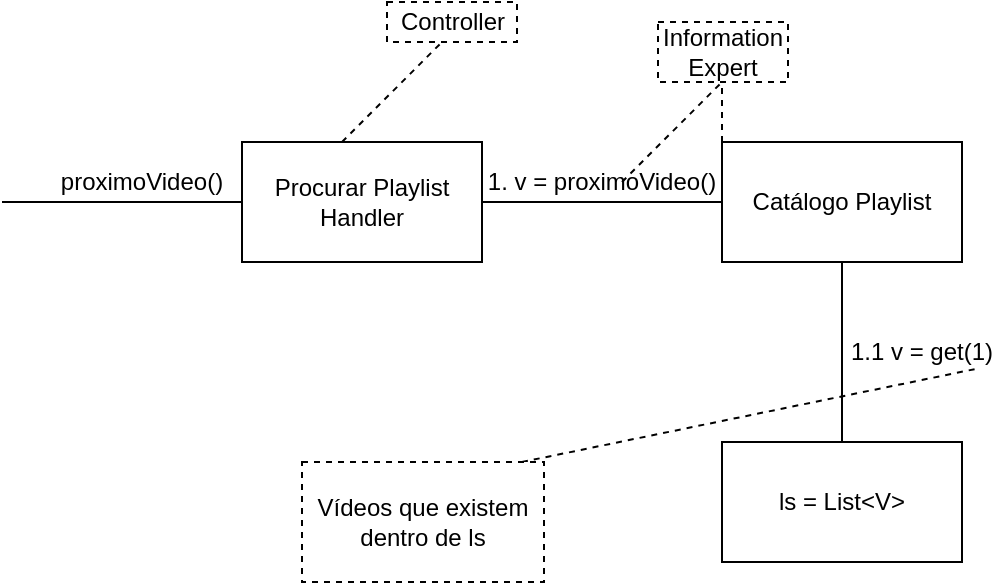 <mxfile version="10.6.3" type="github"><diagram id="UaOdfJu9Hk-ymTNbiMWp" name="Page-1"><mxGraphModel dx="573" dy="420" grid="1" gridSize="10" guides="1" tooltips="1" connect="1" arrows="1" fold="1" page="1" pageScale="1" pageWidth="827" pageHeight="1169" math="0" shadow="0"><root><mxCell id="0"/><mxCell id="1" parent="0"/><mxCell id="bz2-8XuuQKHWQLAE_7vv-37" style="edgeStyle=orthogonalEdgeStyle;rounded=0;orthogonalLoop=1;jettySize=auto;html=1;exitX=1;exitY=0.5;exitDx=0;exitDy=0;entryX=0;entryY=0.5;entryDx=0;entryDy=0;endArrow=none;endFill=0;strokeColor=#000000;strokeWidth=1;" edge="1" parent="1" source="bz2-8XuuQKHWQLAE_7vv-1" target="bz2-8XuuQKHWQLAE_7vv-5"><mxGeometry relative="1" as="geometry"/></mxCell><mxCell id="bz2-8XuuQKHWQLAE_7vv-1" value="Procurar Playlist Handler" style="rounded=0;whiteSpace=wrap;html=1;" vertex="1" parent="1"><mxGeometry x="150" y="170" width="120" height="60" as="geometry"/></mxCell><mxCell id="bz2-8XuuQKHWQLAE_7vv-2" value="" style="endArrow=none;html=1;entryX=0;entryY=0.5;entryDx=0;entryDy=0;" edge="1" parent="1" target="bz2-8XuuQKHWQLAE_7vv-1"><mxGeometry width="50" height="50" relative="1" as="geometry"><mxPoint x="30" y="200" as="sourcePoint"/><mxPoint x="130" y="200" as="targetPoint"/></mxGeometry></mxCell><mxCell id="bz2-8XuuQKHWQLAE_7vv-3" value="proximoVideo()" style="text;html=1;strokeColor=none;fillColor=none;align=center;verticalAlign=middle;whiteSpace=wrap;rounded=0;" vertex="1" parent="1"><mxGeometry x="60" y="180" width="80" height="20" as="geometry"/></mxCell><mxCell id="bz2-8XuuQKHWQLAE_7vv-5" value="Catálogo Playlist" style="rounded=0;whiteSpace=wrap;html=1;" vertex="1" parent="1"><mxGeometry x="390" y="170" width="120" height="60" as="geometry"/></mxCell><mxCell id="bz2-8XuuQKHWQLAE_7vv-8" style="edgeStyle=orthogonalEdgeStyle;rounded=0;orthogonalLoop=1;jettySize=auto;html=1;exitX=0.5;exitY=0;exitDx=0;exitDy=0;entryX=0.5;entryY=1;entryDx=0;entryDy=0;endArrow=none;endFill=0;strokeColor=#000000;" edge="1" parent="1" source="bz2-8XuuQKHWQLAE_7vv-7" target="bz2-8XuuQKHWQLAE_7vv-5"><mxGeometry relative="1" as="geometry"/></mxCell><mxCell id="bz2-8XuuQKHWQLAE_7vv-7" value="ls = List&amp;lt;V&amp;gt;" style="rounded=0;whiteSpace=wrap;html=1;" vertex="1" parent="1"><mxGeometry x="390" y="320" width="120" height="60" as="geometry"/></mxCell><mxCell id="bz2-8XuuQKHWQLAE_7vv-15" style="edgeStyle=orthogonalEdgeStyle;rounded=0;orthogonalLoop=1;jettySize=auto;html=1;exitX=1;exitY=0.5;exitDx=0;exitDy=0;entryX=0;entryY=0.5;entryDx=0;entryDy=0;endArrow=none;endFill=0;strokeColor=#000000;" edge="1" parent="1" source="bz2-8XuuQKHWQLAE_7vv-9"><mxGeometry relative="1" as="geometry"><mxPoint x="600" y="200" as="targetPoint"/></mxGeometry></mxCell><mxCell id="bz2-8XuuQKHWQLAE_7vv-12" value="1.1 v = get(1)" style="text;html=1;strokeColor=none;fillColor=none;align=center;verticalAlign=middle;whiteSpace=wrap;rounded=0;" vertex="1" parent="1"><mxGeometry x="450" y="265" width="80" height="20" as="geometry"/></mxCell><mxCell id="bz2-8XuuQKHWQLAE_7vv-21" style="edgeStyle=orthogonalEdgeStyle;rounded=0;orthogonalLoop=1;jettySize=auto;html=1;exitX=0.5;exitY=0;exitDx=0;exitDy=0;entryX=0.5;entryY=1;entryDx=0;entryDy=0;endArrow=none;endFill=0;strokeColor=#000000;" edge="1" parent="1" source="bz2-8XuuQKHWQLAE_7vv-20"><mxGeometry relative="1" as="geometry"><mxPoint x="450" y="230" as="targetPoint"/></mxGeometry></mxCell><mxCell id="bz2-8XuuQKHWQLAE_7vv-24" value="" style="endArrow=none;dashed=1;html=1;strokeColor=#000000;" edge="1" parent="1"><mxGeometry width="50" height="50" relative="1" as="geometry"><mxPoint x="200" y="170" as="sourcePoint"/><mxPoint x="250" y="120" as="targetPoint"/></mxGeometry></mxCell><mxCell id="bz2-8XuuQKHWQLAE_7vv-25" value="Controller" style="rounded=0;whiteSpace=wrap;html=1;dashed=1;" vertex="1" parent="1"><mxGeometry x="222.5" y="100" width="65" height="20" as="geometry"/></mxCell><mxCell id="bz2-8XuuQKHWQLAE_7vv-33" value="1. v = proximoVideo()" style="text;html=1;strokeColor=none;fillColor=none;align=center;verticalAlign=middle;whiteSpace=wrap;rounded=0;" vertex="1" parent="1"><mxGeometry x="270" y="180" width="120" height="20" as="geometry"/></mxCell><mxCell id="bz2-8XuuQKHWQLAE_7vv-38" value="" style="endArrow=none;dashed=1;html=1;strokeColor=#000000;strokeWidth=1;entryX=0.839;entryY=0.921;entryDx=0;entryDy=0;entryPerimeter=0;" edge="1" parent="1" target="bz2-8XuuQKHWQLAE_7vv-12"><mxGeometry width="50" height="50" relative="1" as="geometry"><mxPoint x="290" y="330" as="sourcePoint"/><mxPoint x="340" y="280" as="targetPoint"/></mxGeometry></mxCell><mxCell id="bz2-8XuuQKHWQLAE_7vv-39" value="Vídeos que existem dentro de ls" style="rounded=0;whiteSpace=wrap;html=1;dashed=1;" vertex="1" parent="1"><mxGeometry x="180" y="330" width="121" height="60" as="geometry"/></mxCell><mxCell id="bz2-8XuuQKHWQLAE_7vv-43" value="" style="endArrow=none;dashed=1;html=1;strokeColor=#000000;" edge="1" parent="1"><mxGeometry width="50" height="50" relative="1" as="geometry"><mxPoint x="340" y="190" as="sourcePoint"/><mxPoint x="390" y="140" as="targetPoint"/></mxGeometry></mxCell><mxCell id="bz2-8XuuQKHWQLAE_7vv-44" value="" style="endArrow=none;dashed=1;html=1;strokeColor=#000000;" edge="1" parent="1"><mxGeometry width="50" height="50" relative="1" as="geometry"><mxPoint x="390" y="170" as="sourcePoint"/><mxPoint x="390" y="140" as="targetPoint"/></mxGeometry></mxCell><mxCell id="bz2-8XuuQKHWQLAE_7vv-45" value="Information Expert" style="rounded=0;whiteSpace=wrap;html=1;dashed=1;" vertex="1" parent="1"><mxGeometry x="358" y="110" width="65" height="30" as="geometry"/></mxCell></root></mxGraphModel></diagram></mxfile>